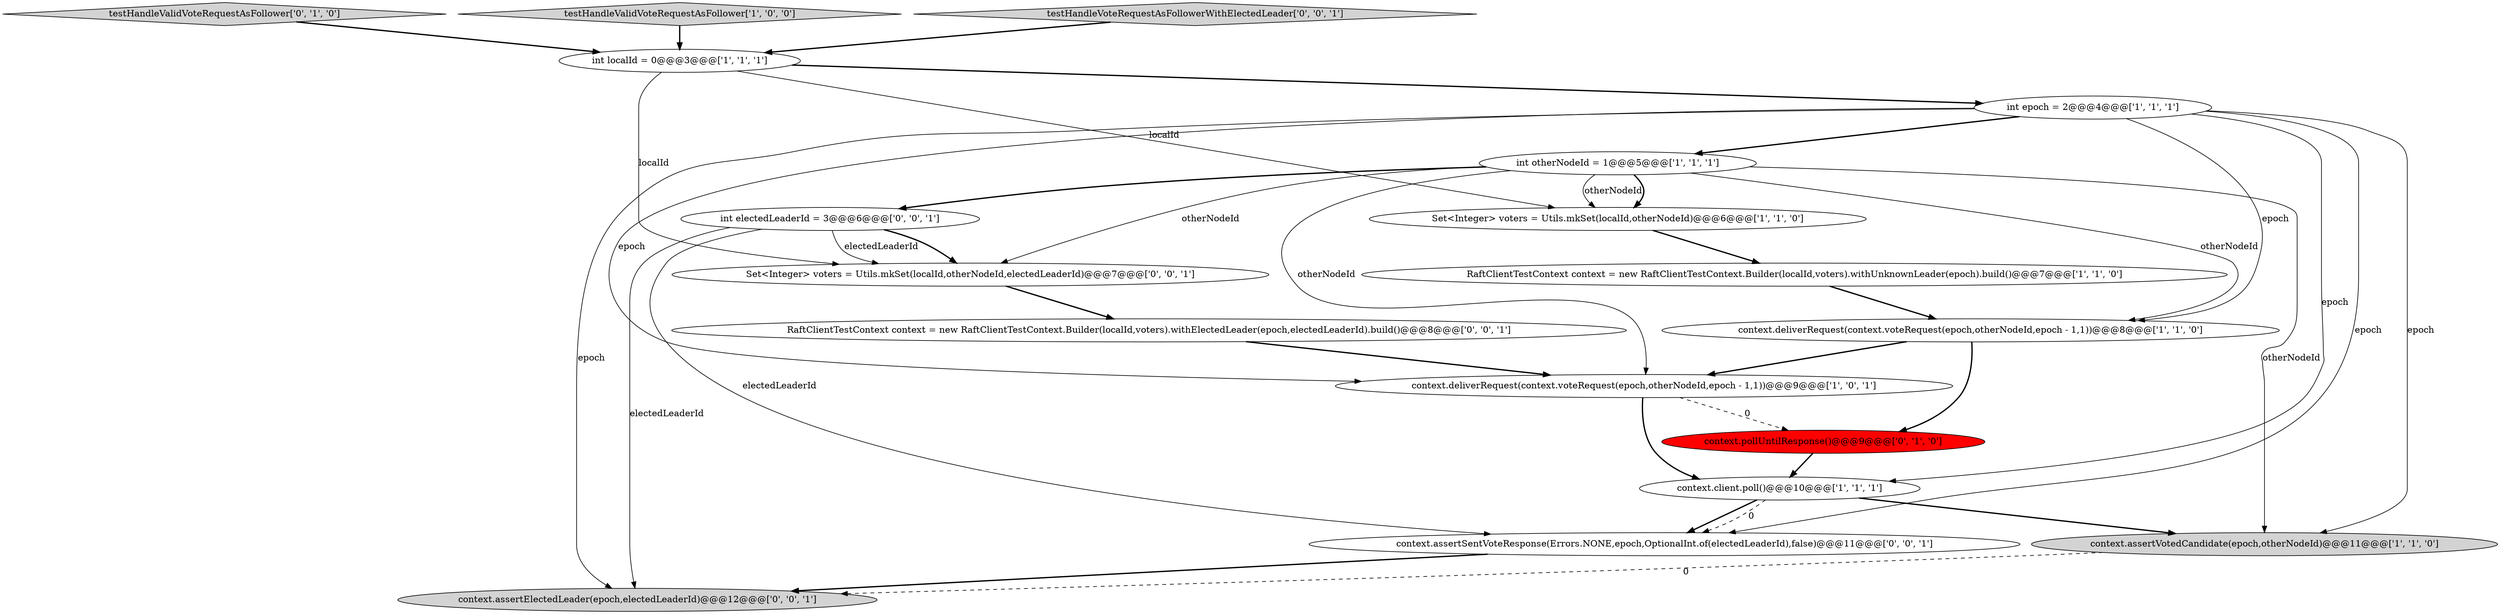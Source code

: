 digraph {
4 [style = filled, label = "Set<Integer> voters = Utils.mkSet(localId,otherNodeId)@@@6@@@['1', '1', '0']", fillcolor = white, shape = ellipse image = "AAA0AAABBB1BBB"];
9 [style = filled, label = "context.deliverRequest(context.voteRequest(epoch,otherNodeId,epoch - 1,1))@@@9@@@['1', '0', '1']", fillcolor = white, shape = ellipse image = "AAA0AAABBB1BBB"];
10 [style = filled, label = "context.pollUntilResponse()@@@9@@@['0', '1', '0']", fillcolor = red, shape = ellipse image = "AAA1AAABBB2BBB"];
1 [style = filled, label = "int localId = 0@@@3@@@['1', '1', '1']", fillcolor = white, shape = ellipse image = "AAA0AAABBB1BBB"];
3 [style = filled, label = "int otherNodeId = 1@@@5@@@['1', '1', '1']", fillcolor = white, shape = ellipse image = "AAA0AAABBB1BBB"];
0 [style = filled, label = "context.client.poll()@@@10@@@['1', '1', '1']", fillcolor = white, shape = ellipse image = "AAA0AAABBB1BBB"];
12 [style = filled, label = "context.assertSentVoteResponse(Errors.NONE,epoch,OptionalInt.of(electedLeaderId),false)@@@11@@@['0', '0', '1']", fillcolor = white, shape = ellipse image = "AAA0AAABBB3BBB"];
17 [style = filled, label = "RaftClientTestContext context = new RaftClientTestContext.Builder(localId,voters).withElectedLeader(epoch,electedLeaderId).build()@@@8@@@['0', '0', '1']", fillcolor = white, shape = ellipse image = "AAA0AAABBB3BBB"];
5 [style = filled, label = "context.assertVotedCandidate(epoch,otherNodeId)@@@11@@@['1', '1', '0']", fillcolor = lightgray, shape = ellipse image = "AAA0AAABBB1BBB"];
14 [style = filled, label = "Set<Integer> voters = Utils.mkSet(localId,otherNodeId,electedLeaderId)@@@7@@@['0', '0', '1']", fillcolor = white, shape = ellipse image = "AAA0AAABBB3BBB"];
11 [style = filled, label = "testHandleValidVoteRequestAsFollower['0', '1', '0']", fillcolor = lightgray, shape = diamond image = "AAA0AAABBB2BBB"];
7 [style = filled, label = "context.deliverRequest(context.voteRequest(epoch,otherNodeId,epoch - 1,1))@@@8@@@['1', '1', '0']", fillcolor = white, shape = ellipse image = "AAA0AAABBB1BBB"];
16 [style = filled, label = "context.assertElectedLeader(epoch,electedLeaderId)@@@12@@@['0', '0', '1']", fillcolor = lightgray, shape = ellipse image = "AAA0AAABBB3BBB"];
6 [style = filled, label = "testHandleValidVoteRequestAsFollower['1', '0', '0']", fillcolor = lightgray, shape = diamond image = "AAA0AAABBB1BBB"];
13 [style = filled, label = "testHandleVoteRequestAsFollowerWithElectedLeader['0', '0', '1']", fillcolor = lightgray, shape = diamond image = "AAA0AAABBB3BBB"];
2 [style = filled, label = "RaftClientTestContext context = new RaftClientTestContext.Builder(localId,voters).withUnknownLeader(epoch).build()@@@7@@@['1', '1', '0']", fillcolor = white, shape = ellipse image = "AAA0AAABBB1BBB"];
8 [style = filled, label = "int epoch = 2@@@4@@@['1', '1', '1']", fillcolor = white, shape = ellipse image = "AAA0AAABBB1BBB"];
15 [style = filled, label = "int electedLeaderId = 3@@@6@@@['0', '0', '1']", fillcolor = white, shape = ellipse image = "AAA0AAABBB3BBB"];
8->9 [style = solid, label="epoch"];
9->10 [style = dashed, label="0"];
1->8 [style = bold, label=""];
9->0 [style = bold, label=""];
15->14 [style = bold, label=""];
3->5 [style = solid, label="otherNodeId"];
7->10 [style = bold, label=""];
11->1 [style = bold, label=""];
15->16 [style = solid, label="electedLeaderId"];
8->16 [style = solid, label="epoch"];
0->12 [style = bold, label=""];
17->9 [style = bold, label=""];
3->4 [style = solid, label="otherNodeId"];
8->3 [style = bold, label=""];
15->12 [style = solid, label="electedLeaderId"];
15->14 [style = solid, label="electedLeaderId"];
14->17 [style = bold, label=""];
3->15 [style = bold, label=""];
12->16 [style = bold, label=""];
4->2 [style = bold, label=""];
1->14 [style = solid, label="localId"];
0->12 [style = dashed, label="0"];
3->14 [style = solid, label="otherNodeId"];
3->4 [style = bold, label=""];
8->7 [style = solid, label="epoch"];
13->1 [style = bold, label=""];
5->16 [style = dashed, label="0"];
7->9 [style = bold, label=""];
6->1 [style = bold, label=""];
3->7 [style = solid, label="otherNodeId"];
1->4 [style = solid, label="localId"];
3->9 [style = solid, label="otherNodeId"];
10->0 [style = bold, label=""];
8->5 [style = solid, label="epoch"];
2->7 [style = bold, label=""];
8->12 [style = solid, label="epoch"];
0->5 [style = bold, label=""];
8->0 [style = solid, label="epoch"];
}

